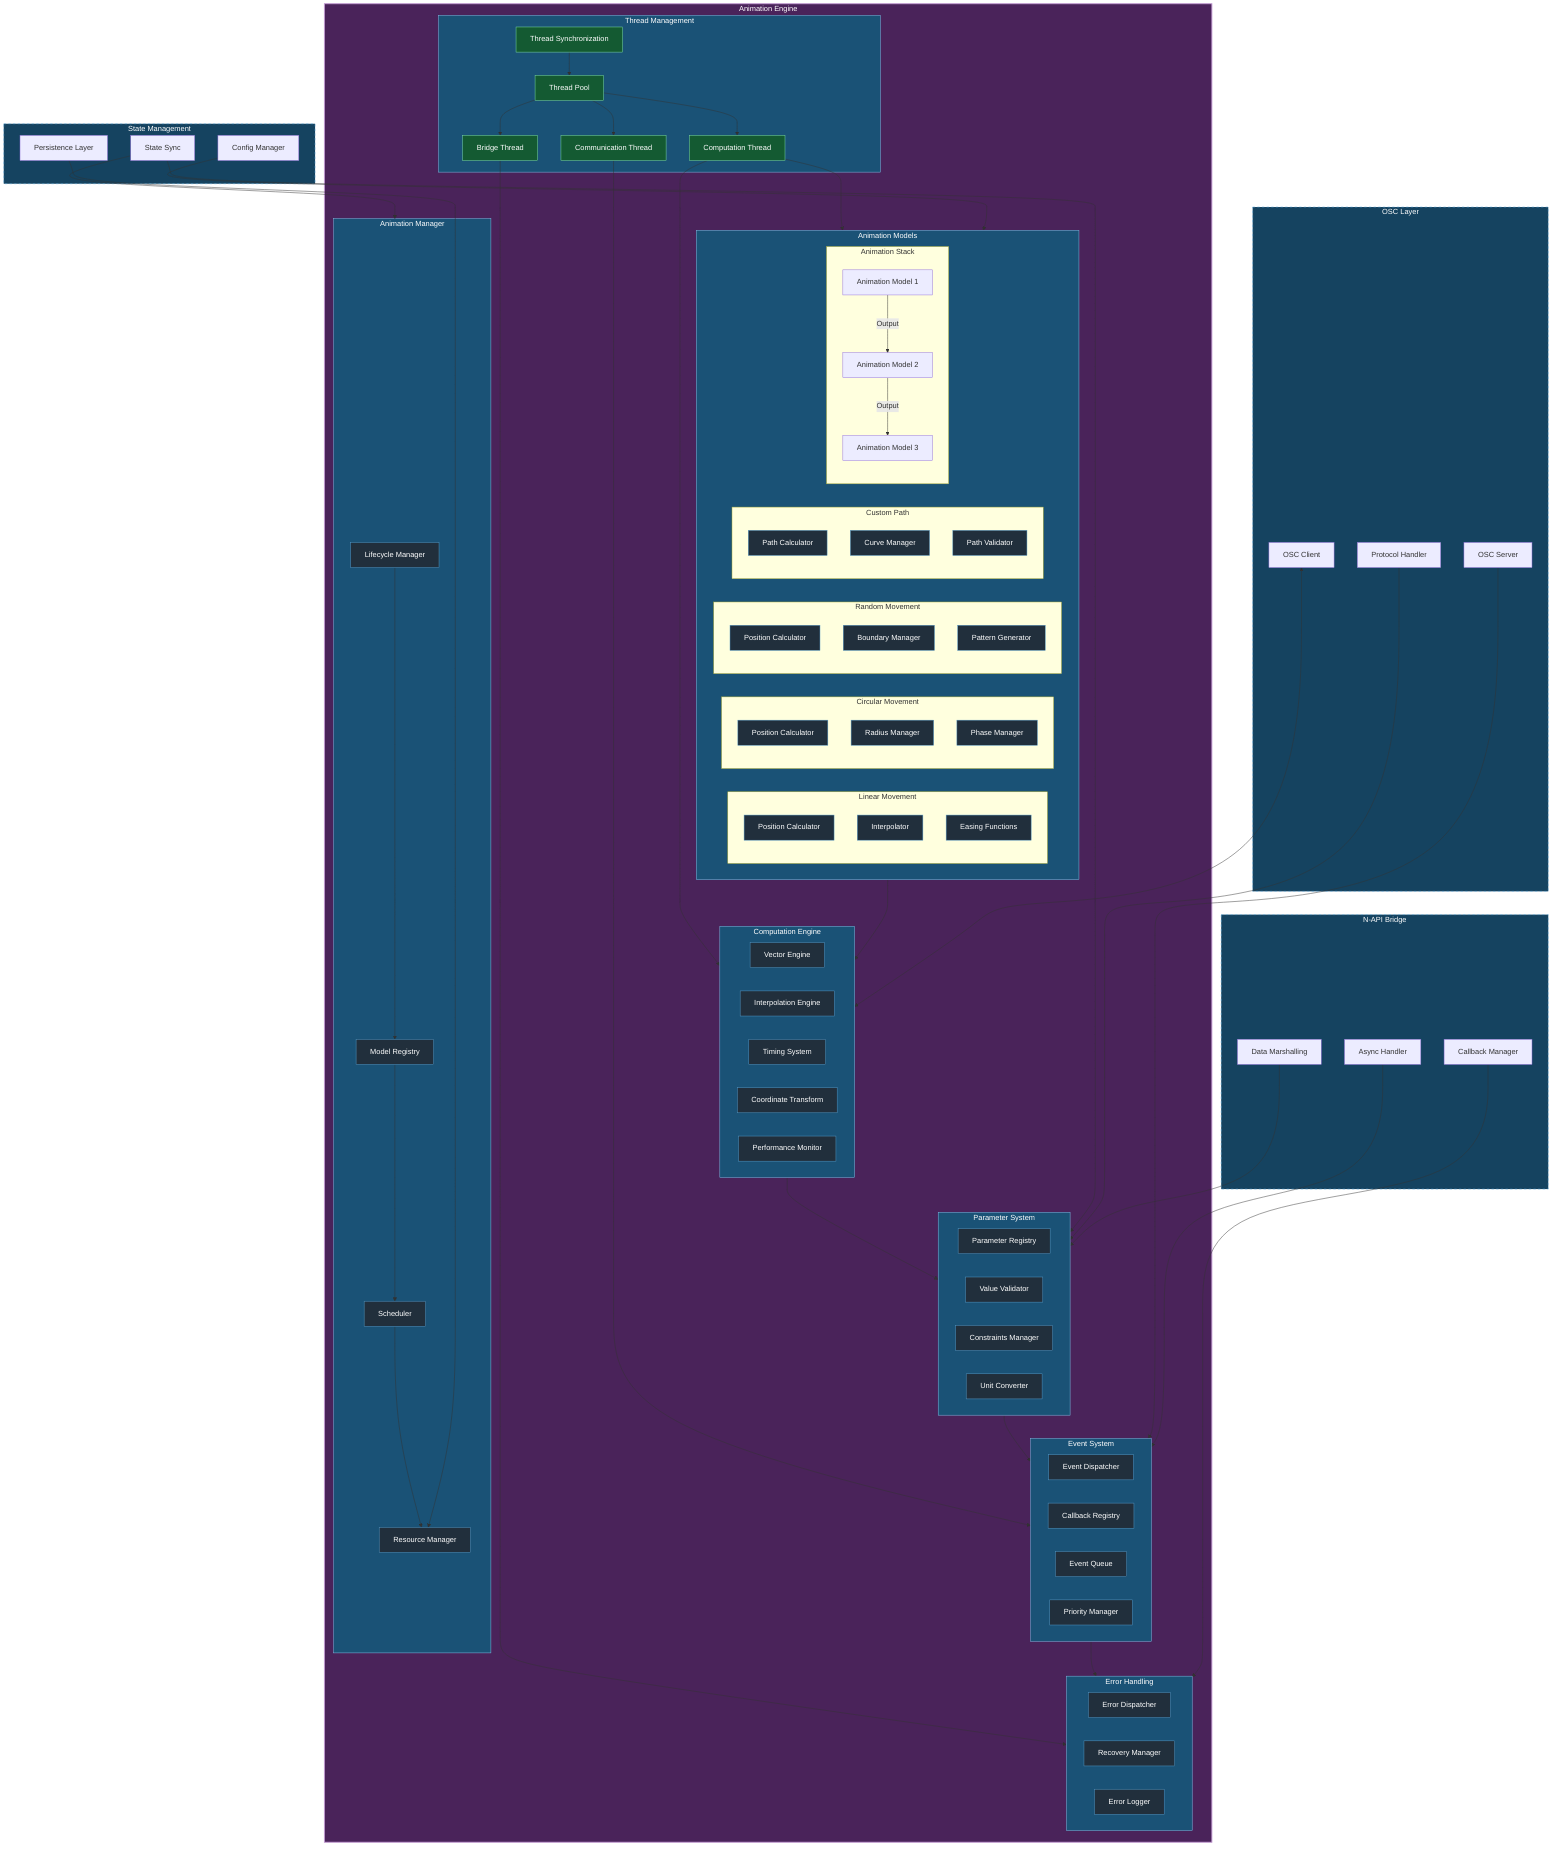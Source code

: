 graph TB
    %% Animation Engine Architecture [WIP]
    subgraph AnimationEngine["Animation Engine"]
        subgraph ThreadManagement["Thread Management"]
            ComputeThread["Computation Thread"]
            CommThread["Communication Thread"]
            BridgeThread["Bridge Thread"]
            ThreadPool["Thread Pool"]
            ThreadSync["Thread Synchronization"]
        end

        subgraph Manager["Animation Manager"]
            LifecycleManager["Lifecycle Manager"]
            ModelRegistry["Model Registry"]
            Scheduler["Scheduler"]
            ResourceManager["Resource Manager"]
        end

        subgraph Models["Animation Models"]
            subgraph LinearModel["Linear Movement"]
                LinearCalc["Position Calculator"]
                LinearInterp["Interpolator"]
                LinearEasing["Easing Functions"]
            end

            subgraph CircularModel["Circular Movement"]
                CircularCalc["Position Calculator"]
                RadiusManager["Radius Manager"]
                PhaseManager["Phase Manager"]
            end

            subgraph RandomModel["Random Movement"]
                RandomCalc["Position Calculator"]
                BoundaryManager["Boundary Manager"]
                PatternGenerator["Pattern Generator"]
            end

            subgraph CustomModel["Custom Path"]
                PathCalc["Path Calculator"]
                CurveManager["Curve Manager"]
                PathValidator["Path Validator"]
            end

            subgraph AnimationStack["Animation Stack"]
                AM1["Animation Model 1"]
                AM2["Animation Model 2"]
                AM3["Animation Model 3"]
                AM1 --> |Output| AM2
                AM2 --> |Output| AM3
            end
        end

        subgraph Computation["Computation Engine"]
            VectorEngine["Vector Engine"]
            InterpEngine["Interpolation Engine"]
            TimingSystem["Timing System"]
            CoordTransform["Coordinate Transform"]
            PerformanceMonitor["Performance Monitor"]
        end

        subgraph Parameters["Parameter System"]
            ParamRegistry["Parameter Registry"]
            Validator["Value Validator"]
            Constraints["Constraints Manager"]
            UnitConverter["Unit Converter"]
        end

        subgraph Events["Event System"]
            Dispatcher["Event Dispatcher"]
            CallbackRegistry["Callback Registry"]
            EventQueue["Event Queue"]
            PriorityManager["Priority Manager"]
        end

        subgraph ErrorHandling["Error Handling"]
            ErrorDispatcher["Error Dispatcher"]
            RecoveryManager["Recovery Manager"]
            ErrorLogger["Error Logger"]
        end
    end

    %% External Rust Components
    subgraph StateManager["State Management"]
        StateSync["State Sync"]
        ConfigManager["Config Manager"]
        PersistenceLayer["Persistence Layer"]
    end

    subgraph OSCLayer["OSC Layer"]
        OSCServer["OSC Server"]
        OSCClient["OSC Client"]
        ProtocolHandler["Protocol Handler"]
    end

    subgraph Bridge["N-API Bridge"]
        DataMarshalling["Data Marshalling"]
        AsyncHandler["Async Handler"]
        CallbackManager["Callback Manager"]
    end

    %% Internal Connections
    ComputeThread --> Models
    ComputeThread --> Computation
    CommThread --> Events
    BridgeThread --> ErrorHandling
    ThreadPool --> ComputeThread
    ThreadPool --> CommThread
    ThreadPool --> BridgeThread
    ThreadSync --> ThreadPool

    LifecycleManager --> ModelRegistry
    ModelRegistry --> Scheduler
    Scheduler --> ResourceManager

    Models --> Computation
    Computation --> Parameters
    Parameters --> Events
    Events --> ErrorHandling

    %% External Component Connections
    %% State Management
    StateSync --> Manager
    StateSync --> Parameters
    ConfigManager --> Models
    PersistenceLayer --> ResourceManager

    %% OSC Layer
    OSCServer --> Events
    OSCClient <--> Computation
    ProtocolHandler --> Parameters

    %% Bridge
    DataMarshalling --> Parameters
    AsyncHandler --> Events
    CallbackManager --> ErrorHandling

    %% Styling for Dark Mode
    classDef module fill:#4a235a,stroke:#c39bd3,stroke-width:2px,color:#fff
    classDef submodule fill:#1a5276,stroke:#85c1e9,stroke-width:1px,color:#fff
    classDef component fill:#212f3c,stroke:#5499c7,stroke-width:1px,color:#fff
    classDef external fill:#154360,stroke:#5dade2,stroke-width:1px,stroke-dasharray:5 5,color:#fff
    classDef thread fill:#145a32,stroke:#82e0aa,stroke-width:1px,color:#fff

    class AnimationEngine module
    class Manager,Models,Computation,Parameters,Events,ErrorHandling,ThreadManagement submodule
    class LifecycleManager,ModelRegistry,Scheduler,ResourceManager,LinearCalc,LinearInterp,LinearEasing,CircularCalc,RadiusManager,PhaseManager,RandomCalc,BoundaryManager,PatternGenerator,PathCalc,CurveManager,PathValidator,VectorEngine,InterpEngine,TimingSystem,CoordTransform,PerformanceMonitor,ParamRegistry,Validator,Constraints,UnitConverter,Dispatcher,CallbackRegistry,EventQueue,PriorityManager,ErrorDispatcher,RecoveryManager,ErrorLogger component
    class StateManager,OSCLayer,Bridge external
    class ComputeThread,CommThread,BridgeThread,ThreadPool,ThreadSync thread
